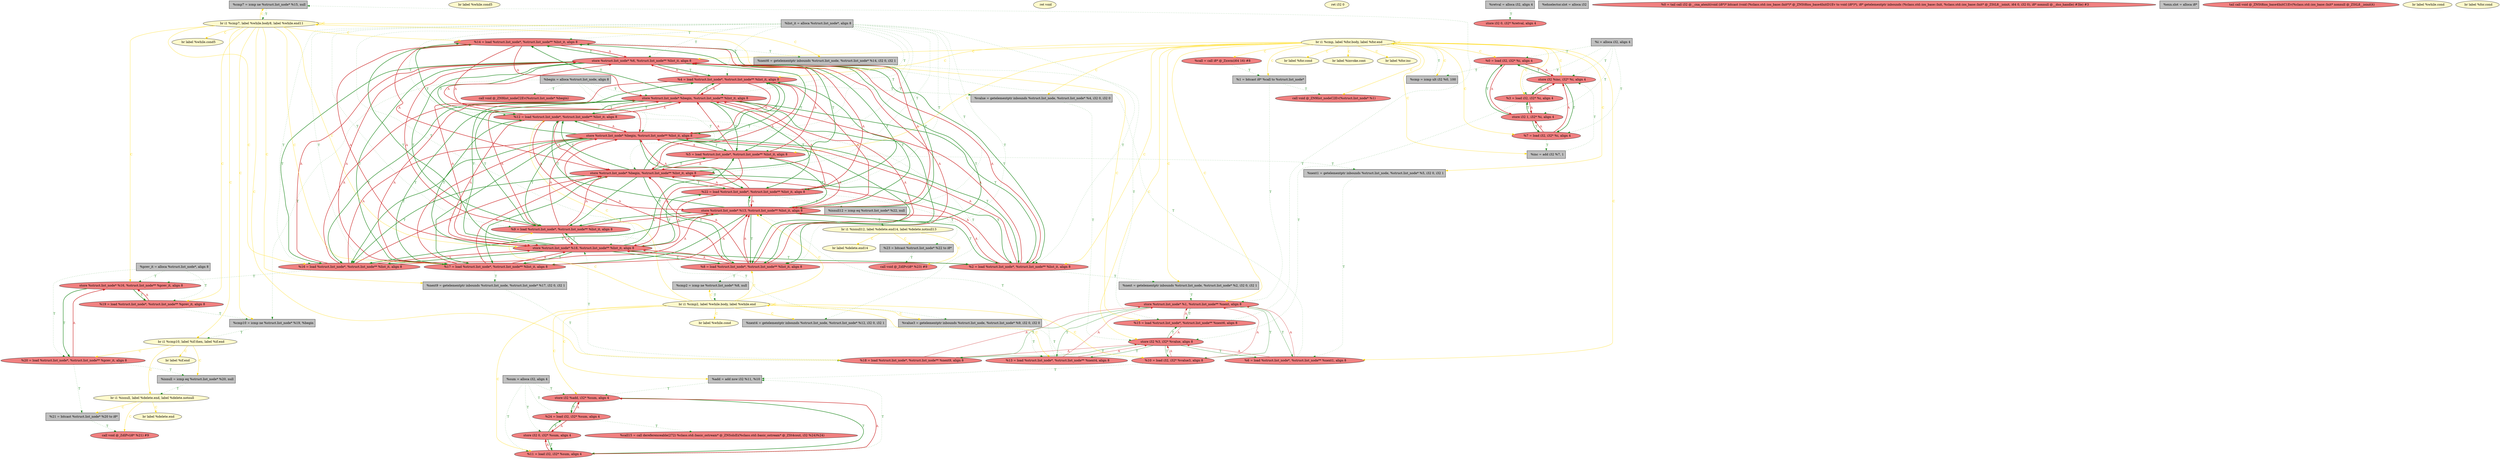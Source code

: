 
digraph G {


node100 [fillcolor=grey,label="  %cmp7 = icmp ne %struct.list_node* %15, null",shape=rectangle,style=filled ]
node97 [fillcolor=lemonchiffon,label="  br label %while.cond5",shape=ellipse,style=filled ]
node99 [fillcolor=lightcoral,label="  %15 = load %struct.list_node*, %struct.list_node** %next6, align 8",shape=ellipse,style=filled ]
node96 [fillcolor=lemonchiffon,label="  br label %invoke.cont",shape=ellipse,style=filled ]
node95 [fillcolor=lightcoral,label="  store %struct.list_node* %16, %struct.list_node** %prev_it, align 8",shape=ellipse,style=filled ]
node93 [fillcolor=grey,label="  %isnull = icmp eq %struct.list_node* %20, null",shape=rectangle,style=filled ]
node90 [fillcolor=grey,label="  %add = add nsw i32 %11, %10",shape=rectangle,style=filled ]
node91 [fillcolor=lightcoral,label="  %13 = load %struct.list_node*, %struct.list_node** %next4, align 8",shape=ellipse,style=filled ]
node47 [fillcolor=lemonchiffon,label="  ret void",shape=ellipse,style=filled ]
node46 [fillcolor=lightcoral,label="  %4 = load %struct.list_node*, %struct.list_node** %list_it, align 8",shape=ellipse,style=filled ]
node34 [fillcolor=lemonchiffon,label="  ret i32 0",shape=ellipse,style=filled ]
node56 [fillcolor=grey,label="  %next = getelementptr inbounds %struct.list_node, %struct.list_node* %2, i32 0, i32 1",shape=rectangle,style=filled ]
node42 [fillcolor=lightcoral,label="  store i32 0, i32* %retval, align 4",shape=ellipse,style=filled ]
node92 [fillcolor=lightcoral,label="  store %struct.list_node* %6, %struct.list_node** %list_it, align 8",shape=ellipse,style=filled ]
node72 [fillcolor=grey,label="  %ehselector.slot = alloca i32",shape=rectangle,style=filled ]
node32 [fillcolor=lightcoral,label="  call void @_ZdlPv(i8* %21) #9",shape=ellipse,style=filled ]
node68 [fillcolor=lightcoral,label="  %0 = tail call i32 @__cxa_atexit(void (i8*)* bitcast (void (%class.std::ios_base::Init*)* @_ZNSt8ios_base4InitD1Ev to void (i8*)*), i8* getelementptr inbounds (%class.std::ios_base::Init, %class.std::ios_base::Init* @_ZStL8__ioinit, i64 0, i32 0), i8* nonnull @__dso_handle) #3le) #3",shape=ellipse,style=filled ]
node38 [fillcolor=lightcoral,label="  %6 = load %struct.list_node*, %struct.list_node** %next1, align 8",shape=ellipse,style=filled ]
node53 [fillcolor=lemonchiffon,label="  br i1 %isnull12, label %delete.end14, label %delete.notnull13",shape=ellipse,style=filled ]
node43 [fillcolor=lemonchiffon,label="  br label %delete.end14",shape=ellipse,style=filled ]
node40 [fillcolor=lightcoral,label="  call void @_ZdlPv(i8* %23) #9",shape=ellipse,style=filled ]
node41 [fillcolor=lightcoral,label="  store i32 %add, i32* %sum, align 4",shape=ellipse,style=filled ]
node12 [fillcolor=lemonchiffon,label="  br i1 %isnull, label %delete.end, label %delete.notnull",shape=ellipse,style=filled ]
node62 [fillcolor=grey,label="  %sum = alloca i32, align 4",shape=rectangle,style=filled ]
node30 [fillcolor=lightcoral,label="  %18 = load %struct.list_node*, %struct.list_node** %next9, align 8",shape=ellipse,style=filled ]
node28 [fillcolor=grey,label="  %value3 = getelementptr inbounds %struct.list_node, %struct.list_node* %9, i32 0, i32 0",shape=rectangle,style=filled ]
node36 [fillcolor=lemonchiffon,label="  br label %for.inc",shape=ellipse,style=filled ]
node52 [fillcolor=grey,label="  %isnull12 = icmp eq %struct.list_node* %22, null",shape=rectangle,style=filled ]
node24 [fillcolor=lightcoral,label="  %24 = load i32, i32* %sum, align 4",shape=ellipse,style=filled ]
node39 [fillcolor=lemonchiffon,label="  br i1 %cmp10, label %if.then, label %if.end",shape=ellipse,style=filled ]
node45 [fillcolor=lightcoral,label="  %8 = load %struct.list_node*, %struct.list_node** %list_it, align 8",shape=ellipse,style=filled ]
node31 [fillcolor=grey,label="  %begin = alloca %struct.list_node, align 8",shape=rectangle,style=filled ]
node17 [fillcolor=grey,label="  %cmp10 = icmp ne %struct.list_node* %19, %begin",shape=rectangle,style=filled ]
node14 [fillcolor=lightcoral,label="  store %struct.list_node* %13, %struct.list_node** %list_it, align 8",shape=ellipse,style=filled ]
node89 [fillcolor=grey,label="  %next4 = getelementptr inbounds %struct.list_node, %struct.list_node* %12, i32 0, i32 1",shape=rectangle,style=filled ]
node33 [fillcolor=lightcoral,label="  store %struct.list_node* %1, %struct.list_node** %next, align 8",shape=ellipse,style=filled ]
node13 [fillcolor=lightcoral,label="  %20 = load %struct.list_node*, %struct.list_node** %prev_it, align 8",shape=ellipse,style=filled ]
node76 [fillcolor=grey,label="  %next6 = getelementptr inbounds %struct.list_node, %struct.list_node* %14, i32 0, i32 1",shape=rectangle,style=filled ]
node65 [fillcolor=lightcoral,label="  %19 = load %struct.list_node*, %struct.list_node** %prev_it, align 8",shape=ellipse,style=filled ]
node15 [fillcolor=lightcoral,label="  %10 = load i32, i32* %value3, align 8",shape=ellipse,style=filled ]
node26 [fillcolor=lightcoral,label="  %0 = load i32, i32* %i, align 4",shape=ellipse,style=filled ]
node20 [fillcolor=lightcoral,label="  %16 = load %struct.list_node*, %struct.list_node** %list_it, align 8",shape=ellipse,style=filled ]
node18 [fillcolor=lightcoral,label="  %17 = load %struct.list_node*, %struct.list_node** %list_it, align 8",shape=ellipse,style=filled ]
node22 [fillcolor=lightcoral,label="  %11 = load i32, i32* %sum, align 4",shape=ellipse,style=filled ]
node50 [fillcolor=lightcoral,label="  %2 = load %struct.list_node*, %struct.list_node** %list_it, align 8",shape=ellipse,style=filled ]
node57 [fillcolor=lightcoral,label="  store i32 %3, i32* %value, align 8",shape=ellipse,style=filled ]
node29 [fillcolor=grey,label="  %1 = bitcast i8* %call to %struct.list_node*",shape=rectangle,style=filled ]
node35 [fillcolor=lightcoral,label="  %9 = load %struct.list_node*, %struct.list_node** %list_it, align 8",shape=ellipse,style=filled ]
node73 [fillcolor=lightcoral,label="  %7 = load i32, i32* %i, align 4",shape=ellipse,style=filled ]
node16 [fillcolor=grey,label="  %next9 = getelementptr inbounds %struct.list_node, %struct.list_node* %17, i32 0, i32 1",shape=rectangle,style=filled ]
node27 [fillcolor=grey,label="  %cmp = icmp ult i32 %0, 100",shape=rectangle,style=filled ]
node70 [fillcolor=grey,label="  %value = getelementptr inbounds %struct.list_node, %struct.list_node* %4, i32 0, i32 0",shape=rectangle,style=filled ]
node64 [fillcolor=grey,label="  %exn.slot = alloca i8*",shape=rectangle,style=filled ]
node49 [fillcolor=lightcoral,label="  %22 = load %struct.list_node*, %struct.list_node** %list_it, align 8",shape=ellipse,style=filled ]
node37 [fillcolor=lightcoral,label="  call void @_ZN9list_nodeC2Ev(%struct.list_node* %1)",shape=ellipse,style=filled ]
node51 [fillcolor=lemonchiffon,label="  br label %if.end",shape=ellipse,style=filled ]
node85 [fillcolor=lemonchiffon,label="  br i1 %cmp2, label %while.body, label %while.end",shape=ellipse,style=filled ]
node55 [fillcolor=lightcoral,label="  store %struct.list_node* %18, %struct.list_node** %list_it, align 8",shape=ellipse,style=filled ]
node58 [fillcolor=lightcoral,label="  tail call void @_ZNSt8ios_base4InitC1Ev(%class.std::ios_base::Init* nonnull @_ZStL8__ioinit)t)",shape=ellipse,style=filled ]
node59 [fillcolor=grey,label="  %next1 = getelementptr inbounds %struct.list_node, %struct.list_node* %5, i32 0, i32 1",shape=rectangle,style=filled ]
node60 [fillcolor=lemonchiffon,label="  br label %while.cond5",shape=ellipse,style=filled ]
node19 [fillcolor=lemonchiffon,label="  br i1 %cmp, label %for.body, label %for.end",shape=ellipse,style=filled ]
node63 [fillcolor=grey,label="  %retval = alloca i32, align 4",shape=rectangle,style=filled ]
node44 [fillcolor=lightcoral,label="  %14 = load %struct.list_node*, %struct.list_node** %list_it, align 8",shape=ellipse,style=filled ]
node66 [fillcolor=lemonchiffon,label="  br label %while.cond",shape=ellipse,style=filled ]
node25 [fillcolor=lightcoral,label="  %call = call i8* @_Znwm(i64 16) #8",shape=ellipse,style=filled ]
node21 [fillcolor=lemonchiffon,label="  br i1 %cmp7, label %while.body8, label %while.end11",shape=ellipse,style=filled ]
node69 [fillcolor=grey,label="  %23 = bitcast %struct.list_node* %22 to i8*",shape=rectangle,style=filled ]
node94 [fillcolor=lightcoral,label="  store %struct.list_node* %begin, %struct.list_node** %list_it, align 8",shape=ellipse,style=filled ]
node81 [fillcolor=lightcoral,label="  store i32 %inc, i32* %i, align 4",shape=ellipse,style=filled ]
node98 [fillcolor=lemonchiffon,label="  br label %delete.end",shape=ellipse,style=filled ]
node71 [fillcolor=grey,label="  %21 = bitcast %struct.list_node* %20 to i8*",shape=rectangle,style=filled ]
node61 [fillcolor=lemonchiffon,label="  br label %for.cond",shape=ellipse,style=filled ]
node74 [fillcolor=lightcoral,label="  store %struct.list_node* %begin, %struct.list_node** %list_it, align 8",shape=ellipse,style=filled ]
node75 [fillcolor=lightcoral,label="  %3 = load i32, i32* %i, align 4",shape=ellipse,style=filled ]
node86 [fillcolor=lightcoral,label="  store i32 0, i32* %sum, align 4",shape=ellipse,style=filled ]
node77 [fillcolor=lightcoral,label="  store %struct.list_node* %begin, %struct.list_node** %list_it, align 8",shape=ellipse,style=filled ]
node78 [fillcolor=lightcoral,label="  %5 = load %struct.list_node*, %struct.list_node** %list_it, align 8",shape=ellipse,style=filled ]
node54 [fillcolor=lightcoral,label="  %12 = load %struct.list_node*, %struct.list_node** %list_it, align 8",shape=ellipse,style=filled ]
node79 [fillcolor=lightcoral,label="  call void @_ZN9list_nodeC2Ev(%struct.list_node* %begin)",shape=ellipse,style=filled ]
node67 [fillcolor=lemonchiffon,label="  br label %while.cond",shape=ellipse,style=filled ]
node80 [fillcolor=grey,label="  %prev_it = alloca %struct.list_node*, align 8",shape=rectangle,style=filled ]
node82 [fillcolor=lightcoral,label="  store i32 1, i32* %i, align 4",shape=ellipse,style=filled ]
node23 [fillcolor=grey,label="  %list_it = alloca %struct.list_node*, align 8",shape=rectangle,style=filled ]
node83 [fillcolor=grey,label="  %inc = add i32 %7, 1",shape=rectangle,style=filled ]
node84 [fillcolor=lemonchiffon,label="  br label %for.cond",shape=ellipse,style=filled ]
node87 [fillcolor=lightcoral,label="  %call15 = call dereferenceable(272) %class.std::basic_ostream* @_ZNSolsEi(%class.std::basic_ostream* @_ZSt4cout, i32 %24)%24)",shape=ellipse,style=filled ]
node48 [fillcolor=grey,label="  %i = alloca i32, align 4",shape=rectangle,style=filled ]
node88 [fillcolor=grey,label="  %cmp2 = icmp ne %struct.list_node* %8, null",shape=rectangle,style=filled ]

node78->node92 [style=solid,color=firebrick3,label="A",penwidth=2.0,fontcolor=firebrick3 ]
node45->node74 [style=solid,color=firebrick3,label="A",penwidth=2.0,fontcolor=firebrick3 ]
node74->node45 [style=solid,color=forestgreen,label="T",penwidth=2.0,fontcolor=forestgreen ]
node49->node14 [style=solid,color=firebrick3,label="A",penwidth=2.0,fontcolor=firebrick3 ]
node74->node46 [style=solid,color=forestgreen,label="T",penwidth=2.0,fontcolor=forestgreen ]
node35->node74 [style=solid,color=firebrick3,label="A",penwidth=2.0,fontcolor=firebrick3 ]
node49->node74 [style=solid,color=firebrick3,label="A",penwidth=2.0,fontcolor=firebrick3 ]
node74->node49 [style=solid,color=forestgreen,label="T",penwidth=2.0,fontcolor=forestgreen ]
node22->node41 [style=solid,color=firebrick3,label="A",penwidth=2.0,fontcolor=firebrick3 ]
node44->node77 [style=solid,color=firebrick3,label="A",penwidth=2.0,fontcolor=firebrick3 ]
node33->node30 [style=solid,color=forestgreen,label="T",penwidth=1.0,fontcolor=forestgreen ]
node77->node20 [style=solid,color=forestgreen,label="T",penwidth=2.0,fontcolor=forestgreen ]
node21->node39 [color=gold,label="C",fontcolor=gold ]
node77->node50 [style=solid,color=forestgreen,label="T",penwidth=2.0,fontcolor=forestgreen ]
node19->node26 [color=gold,label="C",fontcolor=gold ]
node55->node50 [style=solid,color=forestgreen,label="T",penwidth=2.0,fontcolor=forestgreen ]
node46->node55 [style=solid,color=firebrick3,label="A",penwidth=2.0,fontcolor=firebrick3 ]
node55->node46 [style=solid,color=forestgreen,label="T",penwidth=2.0,fontcolor=forestgreen ]
node55->node45 [style=solid,color=forestgreen,label="T",penwidth=2.0,fontcolor=forestgreen ]
node18->node14 [style=solid,color=firebrick3,label="A",penwidth=2.0,fontcolor=firebrick3 ]
node14->node18 [style=solid,color=forestgreen,label="T",penwidth=2.0,fontcolor=forestgreen ]
node55->node54 [style=solid,color=forestgreen,label="T",penwidth=2.0,fontcolor=forestgreen ]
node18->node94 [style=solid,color=firebrick3,label="A",penwidth=2.0,fontcolor=firebrick3 ]
node49->node52 [style=dotted,color=forestgreen,label="T",penwidth=1.0,fontcolor=forestgreen ]
node49->node94 [style=solid,color=firebrick3,label="A",penwidth=2.0,fontcolor=firebrick3 ]
node23->node18 [style=dotted,color=forestgreen,label="T",penwidth=1.0,fontcolor=forestgreen ]
node31->node74 [style=dotted,color=forestgreen,label="T",penwidth=1.0,fontcolor=forestgreen ]
node55->node20 [style=solid,color=forestgreen,label="T",penwidth=2.0,fontcolor=forestgreen ]
node95->node13 [style=solid,color=forestgreen,label="T",penwidth=2.0,fontcolor=forestgreen ]
node13->node95 [style=solid,color=firebrick3,label="A",penwidth=2.0,fontcolor=firebrick3 ]
node74->node78 [style=solid,color=forestgreen,label="T",penwidth=2.0,fontcolor=forestgreen ]
node31->node79 [style=dotted,color=forestgreen,label="T",penwidth=1.0,fontcolor=forestgreen ]
node26->node27 [style=dotted,color=forestgreen,label="T",penwidth=1.0,fontcolor=forestgreen ]
node50->node55 [style=solid,color=firebrick3,label="A",penwidth=2.0,fontcolor=firebrick3 ]
node23->node54 [style=dotted,color=forestgreen,label="T",penwidth=1.0,fontcolor=forestgreen ]
node48->node73 [style=dotted,color=forestgreen,label="T",penwidth=1.0,fontcolor=forestgreen ]
node55->node49 [style=solid,color=forestgreen,label="T",penwidth=2.0,fontcolor=forestgreen ]
node50->node56 [style=dotted,color=forestgreen,label="T",penwidth=1.0,fontcolor=forestgreen ]
node49->node92 [style=solid,color=firebrick3,label="A",penwidth=2.0,fontcolor=firebrick3 ]
node28->node15 [style=dotted,color=forestgreen,label="T",penwidth=1.0,fontcolor=forestgreen ]
node70->node57 [style=dotted,color=forestgreen,label="T",penwidth=1.0,fontcolor=forestgreen ]
node88->node85 [style=dotted,color=forestgreen,label="T",penwidth=1.0,fontcolor=forestgreen ]
node19->node50 [color=gold,label="C",fontcolor=gold ]
node78->node74 [style=solid,color=firebrick3,label="A",penwidth=2.0,fontcolor=firebrick3 ]
node50->node74 [style=solid,color=firebrick3,label="A",penwidth=2.0,fontcolor=firebrick3 ]
node74->node50 [style=solid,color=forestgreen,label="T",penwidth=2.0,fontcolor=forestgreen ]
node74->node35 [style=solid,color=forestgreen,label="T",penwidth=2.0,fontcolor=forestgreen ]
node46->node77 [style=solid,color=firebrick3,label="A",penwidth=2.0,fontcolor=firebrick3 ]
node92->node78 [style=solid,color=forestgreen,label="T",penwidth=2.0,fontcolor=forestgreen ]
node95->node65 [style=solid,color=forestgreen,label="T",penwidth=2.0,fontcolor=forestgreen ]
node54->node94 [style=solid,color=firebrick3,label="A",penwidth=2.0,fontcolor=firebrick3 ]
node94->node54 [style=solid,color=forestgreen,label="T",penwidth=2.0,fontcolor=forestgreen ]
node21->node99 [color=gold,label="C",fontcolor=gold ]
node13->node93 [style=dotted,color=forestgreen,label="T",penwidth=1.0,fontcolor=forestgreen ]
node39->node12 [color=gold,label="C",fontcolor=gold ]
node19->node46 [color=gold,label="C",fontcolor=gold ]
node17->node39 [style=dotted,color=forestgreen,label="T",penwidth=1.0,fontcolor=forestgreen ]
node65->node17 [style=dotted,color=forestgreen,label="T",penwidth=1.0,fontcolor=forestgreen ]
node14->node49 [style=solid,color=forestgreen,label="T",penwidth=2.0,fontcolor=forestgreen ]
node94->node44 [style=solid,color=forestgreen,label="T",penwidth=2.0,fontcolor=forestgreen ]
node94->node20 [style=solid,color=forestgreen,label="T",penwidth=2.0,fontcolor=forestgreen ]
node13->node71 [style=dotted,color=forestgreen,label="T",penwidth=1.0,fontcolor=forestgreen ]
node23->node45 [style=dotted,color=forestgreen,label="T",penwidth=1.0,fontcolor=forestgreen ]
node94->node18 [style=solid,color=forestgreen,label="T",penwidth=2.0,fontcolor=forestgreen ]
node23->node50 [style=dotted,color=forestgreen,label="T",penwidth=1.0,fontcolor=forestgreen ]
node49->node69 [style=dotted,color=forestgreen,label="T",penwidth=1.0,fontcolor=forestgreen ]
node44->node76 [style=dotted,color=forestgreen,label="T",penwidth=1.0,fontcolor=forestgreen ]
node18->node55 [style=solid,color=firebrick3,label="A",penwidth=2.0,fontcolor=firebrick3 ]
node77->node78 [style=solid,color=forestgreen,label="T",penwidth=2.0,fontcolor=forestgreen ]
node55->node18 [style=solid,color=forestgreen,label="T",penwidth=2.0,fontcolor=forestgreen ]
node53->node69 [color=gold,label="C",fontcolor=gold ]
node50->node77 [style=solid,color=firebrick3,label="A",penwidth=2.0,fontcolor=firebrick3 ]
node35->node28 [style=dotted,color=forestgreen,label="T",penwidth=1.0,fontcolor=forestgreen ]
node46->node70 [style=dotted,color=forestgreen,label="T",penwidth=1.0,fontcolor=forestgreen ]
node92->node54 [style=solid,color=forestgreen,label="T",penwidth=2.0,fontcolor=forestgreen ]
node24->node87 [style=dotted,color=forestgreen,label="T",penwidth=1.0,fontcolor=forestgreen ]
node33->node99 [style=solid,color=forestgreen,label="T",penwidth=1.0,fontcolor=forestgreen ]
node74->node18 [style=solid,color=forestgreen,label="T",penwidth=2.0,fontcolor=forestgreen ]
node62->node24 [style=dotted,color=forestgreen,label="T",penwidth=1.0,fontcolor=forestgreen ]
node19->node81 [color=gold,label="C",fontcolor=gold ]
node19->node59 [color=gold,label="C",fontcolor=gold ]
node91->node14 [style=dotted,color=forestgreen,label="T",penwidth=1.0,fontcolor=forestgreen ]
node74->node20 [style=solid,color=forestgreen,label="T",penwidth=2.0,fontcolor=forestgreen ]
node20->node74 [style=solid,color=firebrick3,label="A",penwidth=2.0,fontcolor=firebrick3 ]
node39->node93 [color=gold,label="C",fontcolor=gold ]
node23->node20 [style=dotted,color=forestgreen,label="T",penwidth=1.0,fontcolor=forestgreen ]
node57->node30 [style=solid,color=forestgreen,label="T",penwidth=1.0,fontcolor=forestgreen ]
node73->node83 [style=dotted,color=forestgreen,label="T",penwidth=1.0,fontcolor=forestgreen ]
node33->node38 [style=solid,color=forestgreen,label="T",penwidth=1.0,fontcolor=forestgreen ]
node44->node14 [style=solid,color=firebrick3,label="A",penwidth=2.0,fontcolor=firebrick3 ]
node94->node50 [style=solid,color=forestgreen,label="T",penwidth=2.0,fontcolor=forestgreen ]
node20->node92 [style=solid,color=firebrick3,label="A",penwidth=2.0,fontcolor=firebrick3 ]
node78->node94 [style=solid,color=firebrick3,label="A",penwidth=2.0,fontcolor=firebrick3 ]
node29->node33 [style=dotted,color=forestgreen,label="T",penwidth=1.0,fontcolor=forestgreen ]
node54->node74 [style=solid,color=firebrick3,label="A",penwidth=2.0,fontcolor=firebrick3 ]
node92->node35 [style=solid,color=forestgreen,label="T",penwidth=2.0,fontcolor=forestgreen ]
node24->node41 [style=solid,color=firebrick3,label="A",penwidth=2.0,fontcolor=firebrick3 ]
node94->node78 [style=solid,color=forestgreen,label="T",penwidth=2.0,fontcolor=forestgreen ]
node18->node74 [style=solid,color=firebrick3,label="A",penwidth=2.0,fontcolor=firebrick3 ]
node77->node54 [style=solid,color=forestgreen,label="T",penwidth=2.0,fontcolor=forestgreen ]
node54->node77 [style=solid,color=firebrick3,label="A",penwidth=2.0,fontcolor=firebrick3 ]
node15->node90 [style=dotted,color=forestgreen,label="T",penwidth=1.0,fontcolor=forestgreen ]
node18->node92 [style=solid,color=firebrick3,label="A",penwidth=2.0,fontcolor=firebrick3 ]
node92->node18 [style=solid,color=forestgreen,label="T",penwidth=2.0,fontcolor=forestgreen ]
node73->node81 [style=solid,color=firebrick3,label="A",penwidth=2.0,fontcolor=firebrick3 ]
node23->node46 [style=dotted,color=forestgreen,label="T",penwidth=1.0,fontcolor=forestgreen ]
node85->node45 [color=gold,label="C",fontcolor=gold ]
node21->node21 [color=gold,label="C",fontcolor=gold ]
node19->node57 [color=gold,label="C",fontcolor=gold ]
node18->node16 [style=dotted,color=forestgreen,label="T",penwidth=1.0,fontcolor=forestgreen ]
node14->node20 [style=solid,color=forestgreen,label="T",penwidth=2.0,fontcolor=forestgreen ]
node81->node73 [style=solid,color=forestgreen,label="T",penwidth=2.0,fontcolor=forestgreen ]
node77->node45 [style=solid,color=forestgreen,label="T",penwidth=2.0,fontcolor=forestgreen ]
node55->node44 [style=solid,color=forestgreen,label="T",penwidth=2.0,fontcolor=forestgreen ]
node80->node95 [style=dotted,color=forestgreen,label="T",penwidth=1.0,fontcolor=forestgreen ]
node20->node14 [style=solid,color=firebrick3,label="A",penwidth=2.0,fontcolor=firebrick3 ]
node35->node77 [style=solid,color=firebrick3,label="A",penwidth=2.0,fontcolor=firebrick3 ]
node31->node17 [style=dotted,color=forestgreen,label="T",penwidth=1.0,fontcolor=forestgreen ]
node21->node95 [color=gold,label="C",fontcolor=gold ]
node50->node94 [style=solid,color=firebrick3,label="A",penwidth=2.0,fontcolor=firebrick3 ]
node69->node40 [style=dotted,color=forestgreen,label="T",penwidth=1.0,fontcolor=forestgreen ]
node92->node45 [style=solid,color=forestgreen,label="T",penwidth=2.0,fontcolor=forestgreen ]
node85->node28 [color=gold,label="C",fontcolor=gold ]
node49->node55 [style=solid,color=firebrick3,label="A",penwidth=2.0,fontcolor=firebrick3 ]
node77->node35 [style=solid,color=forestgreen,label="T",penwidth=2.0,fontcolor=forestgreen ]
node78->node77 [style=solid,color=firebrick3,label="A",penwidth=2.0,fontcolor=firebrick3 ]
node19->node19 [color=gold,label="C",fontcolor=gold ]
node21->node44 [color=gold,label="C",fontcolor=gold ]
node22->node90 [style=dotted,color=forestgreen,label="T",penwidth=1.0,fontcolor=forestgreen ]
node35->node92 [style=solid,color=firebrick3,label="A",penwidth=2.0,fontcolor=firebrick3 ]
node92->node44 [style=solid,color=forestgreen,label="T",penwidth=2.0,fontcolor=forestgreen ]
node74->node54 [style=solid,color=forestgreen,label="T",penwidth=2.0,fontcolor=forestgreen ]
node22->node86 [style=solid,color=firebrick3,label="A",penwidth=2.0,fontcolor=firebrick3 ]
node44->node55 [style=solid,color=firebrick3,label="A",penwidth=2.0,fontcolor=firebrick3 ]
node71->node32 [style=dotted,color=forestgreen,label="T",penwidth=1.0,fontcolor=forestgreen ]
node27->node19 [style=dotted,color=forestgreen,label="T",penwidth=1.0,fontcolor=forestgreen ]
node19->node84 [color=gold,label="C",fontcolor=gold ]
node19->node27 [color=gold,label="C",fontcolor=gold ]
node24->node86 [style=solid,color=firebrick3,label="A",penwidth=2.0,fontcolor=firebrick3 ]
node78->node55 [style=solid,color=firebrick3,label="A",penwidth=2.0,fontcolor=firebrick3 ]
node54->node55 [style=solid,color=firebrick3,label="A",penwidth=2.0,fontcolor=firebrick3 ]
node89->node91 [style=dotted,color=forestgreen,label="T",penwidth=1.0,fontcolor=forestgreen ]
node23->node44 [style=dotted,color=forestgreen,label="T",penwidth=1.0,fontcolor=forestgreen ]
node99->node33 [style=solid,color=firebrick3,label="A",penwidth=1.0,fontcolor=firebrick3 ]
node85->node85 [color=gold,label="C",fontcolor=gold ]
node20->node77 [style=solid,color=firebrick3,label="A",penwidth=2.0,fontcolor=firebrick3 ]
node19->node78 [color=gold,label="C",fontcolor=gold ]
node39->node51 [color=gold,label="C",fontcolor=gold ]
node56->node33 [style=dotted,color=forestgreen,label="T",penwidth=1.0,fontcolor=forestgreen ]
node93->node12 [style=dotted,color=forestgreen,label="T",penwidth=1.0,fontcolor=forestgreen ]
node85->node15 [color=gold,label="C",fontcolor=gold ]
node85->node88 [color=gold,label="C",fontcolor=gold ]
node19->node29 [color=gold,label="C",fontcolor=gold ]
node86->node24 [style=solid,color=forestgreen,label="T",penwidth=2.0,fontcolor=forestgreen ]
node19->node56 [color=gold,label="C",fontcolor=gold ]
node15->node57 [style=solid,color=firebrick3,label="A",penwidth=1.0,fontcolor=firebrick3 ]
node100->node21 [style=dotted,color=forestgreen,label="T",penwidth=1.0,fontcolor=forestgreen ]
node19->node38 [color=gold,label="C",fontcolor=gold ]
node21->node18 [color=gold,label="C",fontcolor=gold ]
node19->node70 [color=gold,label="C",fontcolor=gold ]
node19->node83 [color=gold,label="C",fontcolor=gold ]
node20->node95 [style=dotted,color=forestgreen,label="T",penwidth=1.0,fontcolor=forestgreen ]
node91->node57 [style=solid,color=firebrick3,label="A",penwidth=1.0,fontcolor=firebrick3 ]
node54->node92 [style=solid,color=firebrick3,label="A",penwidth=2.0,fontcolor=firebrick3 ]
node39->node13 [color=gold,label="C",fontcolor=gold ]
node91->node33 [style=solid,color=firebrick3,label="A",penwidth=1.0,fontcolor=firebrick3 ]
node33->node15 [style=solid,color=forestgreen,label="T",penwidth=1.0,fontcolor=forestgreen ]
node92->node20 [style=solid,color=forestgreen,label="T",penwidth=2.0,fontcolor=forestgreen ]
node12->node98 [color=gold,label="C",fontcolor=gold ]
node46->node94 [style=solid,color=firebrick3,label="A",penwidth=2.0,fontcolor=firebrick3 ]
node20->node55 [style=solid,color=firebrick3,label="A",penwidth=2.0,fontcolor=firebrick3 ]
node85->node89 [color=gold,label="C",fontcolor=gold ]
node19->node75 [color=gold,label="C",fontcolor=gold ]
node14->node78 [style=solid,color=forestgreen,label="T",penwidth=2.0,fontcolor=forestgreen ]
node30->node33 [style=solid,color=firebrick3,label="A",penwidth=1.0,fontcolor=firebrick3 ]
node14->node44 [style=solid,color=forestgreen,label="T",penwidth=2.0,fontcolor=forestgreen ]
node94->node46 [style=solid,color=forestgreen,label="T",penwidth=2.0,fontcolor=forestgreen ]
node23->node55 [style=dotted,color=forestgreen,label="T",penwidth=1.0,fontcolor=forestgreen ]
node19->node33 [color=gold,label="C",fontcolor=gold ]
node86->node22 [style=solid,color=forestgreen,label="T",penwidth=2.0,fontcolor=forestgreen ]
node48->node75 [style=dotted,color=forestgreen,label="T",penwidth=1.0,fontcolor=forestgreen ]
node21->node16 [color=gold,label="C",fontcolor=gold ]
node53->node43 [color=gold,label="C",fontcolor=gold ]
node62->node41 [style=dotted,color=forestgreen,label="T",penwidth=1.0,fontcolor=forestgreen ]
node21->node60 [color=gold,label="C",fontcolor=gold ]
node74->node44 [style=solid,color=forestgreen,label="T",penwidth=2.0,fontcolor=forestgreen ]
node35->node14 [style=solid,color=firebrick3,label="A",penwidth=2.0,fontcolor=firebrick3 ]
node94->node49 [style=solid,color=forestgreen,label="T",penwidth=2.0,fontcolor=forestgreen ]
node20->node94 [style=solid,color=firebrick3,label="A",penwidth=2.0,fontcolor=firebrick3 ]
node19->node73 [color=gold,label="C",fontcolor=gold ]
node19->node96 [color=gold,label="C",fontcolor=gold ]
node33->node91 [style=solid,color=forestgreen,label="T",penwidth=1.0,fontcolor=forestgreen ]
node85->node54 [color=gold,label="C",fontcolor=gold ]
node85->node14 [color=gold,label="C",fontcolor=gold ]
node85->node41 [color=gold,label="C",fontcolor=gold ]
node21->node20 [color=gold,label="C",fontcolor=gold ]
node48->node26 [style=dotted,color=forestgreen,label="T",penwidth=1.0,fontcolor=forestgreen ]
node19->node36 [color=gold,label="C",fontcolor=gold ]
node85->node91 [color=gold,label="C",fontcolor=gold ]
node12->node71 [color=gold,label="C",fontcolor=gold ]
node23->node92 [style=dotted,color=forestgreen,label="T",penwidth=1.0,fontcolor=forestgreen ]
node55->node78 [style=solid,color=forestgreen,label="T",penwidth=2.0,fontcolor=forestgreen ]
node45->node94 [style=solid,color=firebrick3,label="A",penwidth=2.0,fontcolor=firebrick3 ]
node41->node24 [style=solid,color=forestgreen,label="T",penwidth=2.0,fontcolor=forestgreen ]
node21->node76 [color=gold,label="C",fontcolor=gold ]
node31->node94 [style=dotted,color=forestgreen,label="T",penwidth=1.0,fontcolor=forestgreen ]
node85->node90 [color=gold,label="C",fontcolor=gold ]
node54->node89 [style=dotted,color=forestgreen,label="T",penwidth=1.0,fontcolor=forestgreen ]
node41->node22 [style=solid,color=forestgreen,label="T",penwidth=2.0,fontcolor=forestgreen ]
node62->node22 [style=dotted,color=forestgreen,label="T",penwidth=1.0,fontcolor=forestgreen ]
node77->node49 [style=solid,color=forestgreen,label="T",penwidth=2.0,fontcolor=forestgreen ]
node19->node37 [color=gold,label="C",fontcolor=gold ]
node48->node82 [style=dotted,color=forestgreen,label="T",penwidth=1.0,fontcolor=forestgreen ]
node26->node82 [style=solid,color=firebrick3,label="A",penwidth=2.0,fontcolor=firebrick3 ]
node54->node14 [style=solid,color=firebrick3,label="A",penwidth=2.0,fontcolor=firebrick3 ]
node53->node40 [color=gold,label="C",fontcolor=gold ]
node14->node54 [style=solid,color=forestgreen,label="T",penwidth=2.0,fontcolor=forestgreen ]
node38->node33 [style=solid,color=firebrick3,label="A",penwidth=1.0,fontcolor=firebrick3 ]
node19->node92 [color=gold,label="C",fontcolor=gold ]
node85->node67 [color=gold,label="C",fontcolor=gold ]
node57->node91 [style=solid,color=forestgreen,label="T",penwidth=1.0,fontcolor=forestgreen ]
node14->node35 [style=solid,color=forestgreen,label="T",penwidth=2.0,fontcolor=forestgreen ]
node38->node92 [style=dotted,color=forestgreen,label="T",penwidth=1.0,fontcolor=forestgreen ]
node81->node26 [style=solid,color=forestgreen,label="T",penwidth=2.0,fontcolor=forestgreen ]
node92->node46 [style=solid,color=forestgreen,label="T",penwidth=2.0,fontcolor=forestgreen ]
node46->node92 [style=solid,color=firebrick3,label="A",penwidth=2.0,fontcolor=firebrick3 ]
node16->node30 [style=dotted,color=forestgreen,label="T",penwidth=1.0,fontcolor=forestgreen ]
node55->node35 [style=solid,color=forestgreen,label="T",penwidth=2.0,fontcolor=forestgreen ]
node45->node77 [style=solid,color=firebrick3,label="A",penwidth=2.0,fontcolor=firebrick3 ]
node46->node74 [style=solid,color=firebrick3,label="A",penwidth=2.0,fontcolor=firebrick3 ]
node50->node92 [style=solid,color=firebrick3,label="A",penwidth=2.0,fontcolor=firebrick3 ]
node12->node32 [color=gold,label="C",fontcolor=gold ]
node82->node75 [style=solid,color=forestgreen,label="T",penwidth=2.0,fontcolor=forestgreen ]
node65->node95 [style=solid,color=firebrick3,label="A",penwidth=2.0,fontcolor=firebrick3 ]
node35->node94 [style=solid,color=firebrick3,label="A",penwidth=2.0,fontcolor=firebrick3 ]
node73->node82 [style=solid,color=firebrick3,label="A",penwidth=2.0,fontcolor=firebrick3 ]
node38->node57 [style=solid,color=firebrick3,label="A",penwidth=1.0,fontcolor=firebrick3 ]
node23->node74 [style=dotted,color=forestgreen,label="T",penwidth=1.0,fontcolor=forestgreen ]
node57->node99 [style=solid,color=forestgreen,label="T",penwidth=1.0,fontcolor=forestgreen ]
node75->node82 [style=solid,color=firebrick3,label="A",penwidth=2.0,fontcolor=firebrick3 ]
node19->node25 [color=gold,label="C",fontcolor=gold ]
node82->node73 [style=solid,color=forestgreen,label="T",penwidth=2.0,fontcolor=forestgreen ]
node76->node99 [style=dotted,color=forestgreen,label="T",penwidth=1.0,fontcolor=forestgreen ]
node77->node46 [style=solid,color=forestgreen,label="T",penwidth=2.0,fontcolor=forestgreen ]
node44->node94 [style=solid,color=firebrick3,label="A",penwidth=2.0,fontcolor=firebrick3 ]
node57->node38 [style=solid,color=forestgreen,label="T",penwidth=1.0,fontcolor=forestgreen ]
node77->node44 [style=solid,color=forestgreen,label="T",penwidth=2.0,fontcolor=forestgreen ]
node30->node57 [style=solid,color=firebrick3,label="A",penwidth=1.0,fontcolor=firebrick3 ]
node75->node81 [style=solid,color=firebrick3,label="A",penwidth=2.0,fontcolor=firebrick3 ]
node21->node17 [color=gold,label="C",fontcolor=gold ]
node45->node14 [style=solid,color=firebrick3,label="A",penwidth=2.0,fontcolor=firebrick3 ]
node29->node37 [style=dotted,color=forestgreen,label="T",penwidth=1.0,fontcolor=forestgreen ]
node14->node45 [style=solid,color=forestgreen,label="T",penwidth=2.0,fontcolor=forestgreen ]
node85->node35 [color=gold,label="C",fontcolor=gold ]
node18->node77 [style=solid,color=firebrick3,label="A",penwidth=2.0,fontcolor=firebrick3 ]
node80->node13 [style=dotted,color=forestgreen,label="T",penwidth=1.0,fontcolor=forestgreen ]
node46->node14 [style=solid,color=firebrick3,label="A",penwidth=2.0,fontcolor=firebrick3 ]
node23->node77 [style=dotted,color=forestgreen,label="T",penwidth=1.0,fontcolor=forestgreen ]
node94->node45 [style=solid,color=forestgreen,label="T",penwidth=2.0,fontcolor=forestgreen ]
node90->node41 [style=dotted,color=forestgreen,label="T",penwidth=1.0,fontcolor=forestgreen ]
node14->node46 [style=solid,color=forestgreen,label="T",penwidth=2.0,fontcolor=forestgreen ]
node81->node75 [style=solid,color=forestgreen,label="T",penwidth=2.0,fontcolor=forestgreen ]
node25->node29 [style=dotted,color=forestgreen,label="T",penwidth=1.0,fontcolor=forestgreen ]
node21->node65 [color=gold,label="C",fontcolor=gold ]
node23->node49 [style=dotted,color=forestgreen,label="T",penwidth=1.0,fontcolor=forestgreen ]
node59->node38 [style=dotted,color=forestgreen,label="T",penwidth=1.0,fontcolor=forestgreen ]
node30->node55 [style=dotted,color=forestgreen,label="T",penwidth=1.0,fontcolor=forestgreen ]
node44->node92 [style=solid,color=firebrick3,label="A",penwidth=2.0,fontcolor=firebrick3 ]
node57->node15 [style=solid,color=forestgreen,label="T",penwidth=1.0,fontcolor=forestgreen ]
node83->node81 [style=dotted,color=forestgreen,label="T",penwidth=1.0,fontcolor=forestgreen ]
node23->node78 [style=dotted,color=forestgreen,label="T",penwidth=1.0,fontcolor=forestgreen ]
node92->node50 [style=solid,color=forestgreen,label="T",penwidth=2.0,fontcolor=forestgreen ]
node63->node42 [style=dotted,color=forestgreen,label="T",penwidth=1.0,fontcolor=forestgreen ]
node92->node49 [style=solid,color=forestgreen,label="T",penwidth=2.0,fontcolor=forestgreen ]
node49->node77 [style=solid,color=firebrick3,label="A",penwidth=2.0,fontcolor=firebrick3 ]
node21->node30 [color=gold,label="C",fontcolor=gold ]
node23->node94 [style=dotted,color=forestgreen,label="T",penwidth=1.0,fontcolor=forestgreen ]
node52->node53 [style=dotted,color=forestgreen,label="T",penwidth=1.0,fontcolor=forestgreen ]
node99->node57 [style=solid,color=firebrick3,label="A",penwidth=1.0,fontcolor=firebrick3 ]
node45->node92 [style=solid,color=firebrick3,label="A",penwidth=2.0,fontcolor=firebrick3 ]
node35->node55 [style=solid,color=firebrick3,label="A",penwidth=2.0,fontcolor=firebrick3 ]
node45->node88 [style=dotted,color=forestgreen,label="T",penwidth=1.0,fontcolor=forestgreen ]
node26->node81 [style=solid,color=firebrick3,label="A",penwidth=2.0,fontcolor=firebrick3 ]
node23->node35 [style=dotted,color=forestgreen,label="T",penwidth=1.0,fontcolor=forestgreen ]
node99->node100 [style=dotted,color=forestgreen,label="T",penwidth=1.0,fontcolor=forestgreen ]
node50->node14 [style=solid,color=firebrick3,label="A",penwidth=2.0,fontcolor=firebrick3 ]
node94->node35 [style=solid,color=forestgreen,label="T",penwidth=2.0,fontcolor=forestgreen ]
node45->node55 [style=solid,color=firebrick3,label="A",penwidth=2.0,fontcolor=firebrick3 ]
node21->node100 [color=gold,label="C",fontcolor=gold ]
node14->node50 [style=solid,color=forestgreen,label="T",penwidth=2.0,fontcolor=forestgreen ]
node21->node55 [color=gold,label="C",fontcolor=gold ]
node80->node65 [style=dotted,color=forestgreen,label="T",penwidth=1.0,fontcolor=forestgreen ]
node77->node18 [style=solid,color=forestgreen,label="T",penwidth=2.0,fontcolor=forestgreen ]
node62->node86 [style=dotted,color=forestgreen,label="T",penwidth=1.0,fontcolor=forestgreen ]
node85->node22 [color=gold,label="C",fontcolor=gold ]
node23->node14 [style=dotted,color=forestgreen,label="T",penwidth=1.0,fontcolor=forestgreen ]
node48->node81 [style=dotted,color=forestgreen,label="T",penwidth=1.0,fontcolor=forestgreen ]
node31->node77 [style=dotted,color=forestgreen,label="T",penwidth=1.0,fontcolor=forestgreen ]
node44->node74 [style=solid,color=firebrick3,label="A",penwidth=2.0,fontcolor=firebrick3 ]
node78->node59 [style=dotted,color=forestgreen,label="T",penwidth=1.0,fontcolor=forestgreen ]
node75->node57 [style=dotted,color=forestgreen,label="T",penwidth=1.0,fontcolor=forestgreen ]
node82->node26 [style=solid,color=forestgreen,label="T",penwidth=2.0,fontcolor=forestgreen ]
node78->node14 [style=solid,color=firebrick3,label="A",penwidth=2.0,fontcolor=firebrick3 ]
node15->node33 [style=solid,color=firebrick3,label="A",penwidth=1.0,fontcolor=firebrick3 ]


}
